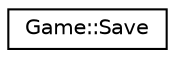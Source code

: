 digraph "Graphical Class Hierarchy"
{
 // LATEX_PDF_SIZE
  edge [fontname="Helvetica",fontsize="10",labelfontname="Helvetica",labelfontsize="10"];
  node [fontname="Helvetica",fontsize="10",shape=record];
  rankdir="LR";
  Node0 [label="Game::Save",height=0.2,width=0.4,color="black", fillcolor="white", style="filled",URL="$class_game_1_1_save.html",tooltip=" "];
}
